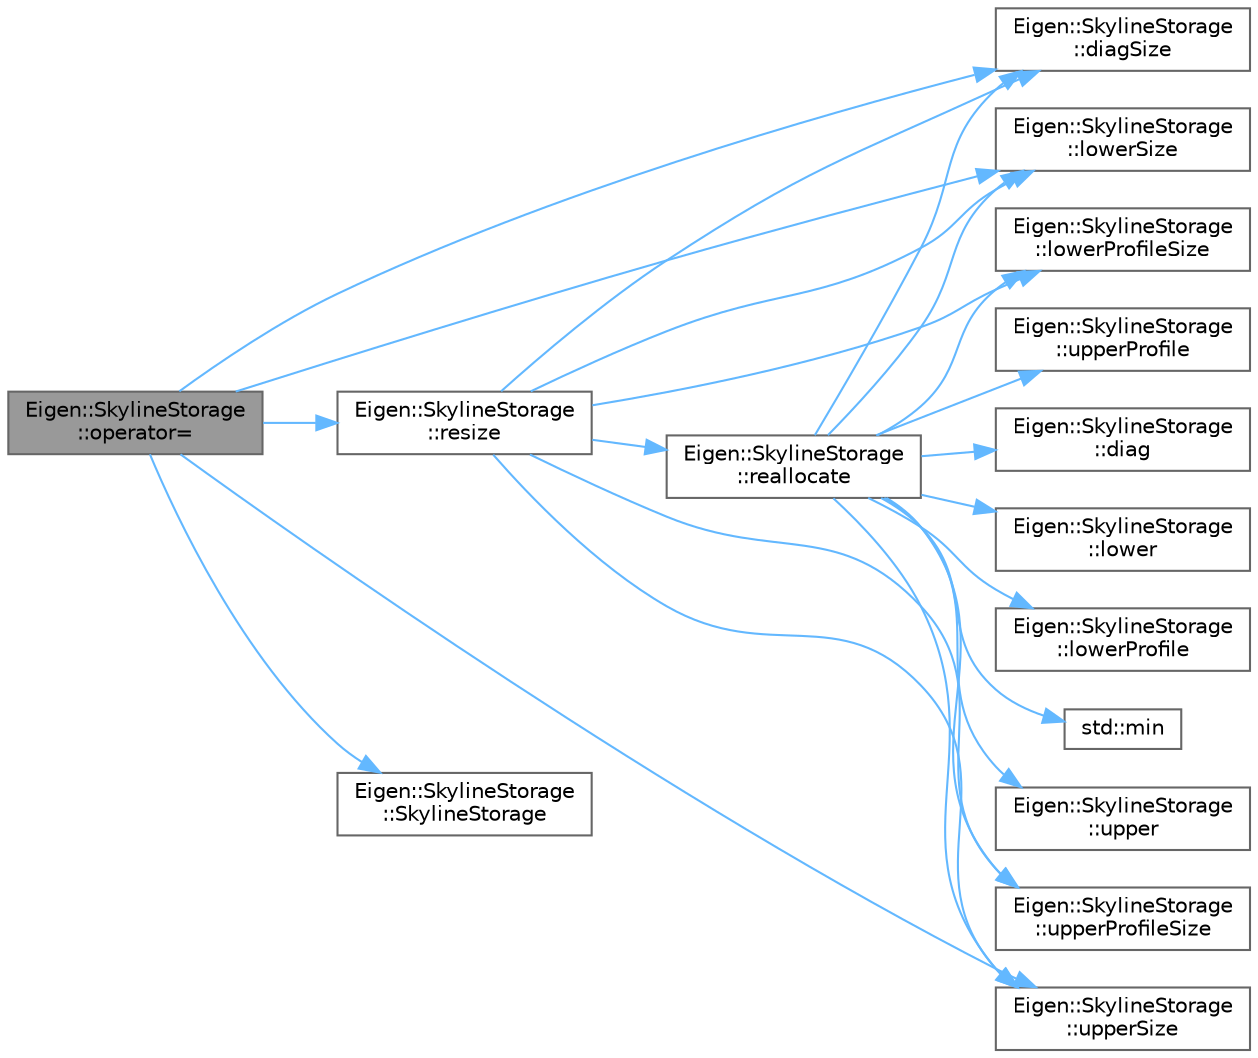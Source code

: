 digraph "Eigen::SkylineStorage::operator="
{
 // LATEX_PDF_SIZE
  bgcolor="transparent";
  edge [fontname=Helvetica,fontsize=10,labelfontname=Helvetica,labelfontsize=10];
  node [fontname=Helvetica,fontsize=10,shape=box,height=0.2,width=0.4];
  rankdir="LR";
  Node1 [id="Node000001",label="Eigen::SkylineStorage\l::operator=",height=0.2,width=0.4,color="gray40", fillcolor="grey60", style="filled", fontcolor="black",tooltip=" "];
  Node1 -> Node2 [id="edge23_Node000001_Node000002",color="steelblue1",style="solid",tooltip=" "];
  Node2 [id="Node000002",label="Eigen::SkylineStorage\l::diagSize",height=0.2,width=0.4,color="grey40", fillcolor="white", style="filled",URL="$class_eigen_1_1_skyline_storage.html#ada9ba5ea1f995baa78919b5539e9a053",tooltip=" "];
  Node1 -> Node3 [id="edge24_Node000001_Node000003",color="steelblue1",style="solid",tooltip=" "];
  Node3 [id="Node000003",label="Eigen::SkylineStorage\l::lowerSize",height=0.2,width=0.4,color="grey40", fillcolor="white", style="filled",URL="$class_eigen_1_1_skyline_storage.html#aaecc67214f7bf0d4aa91b37d58465390",tooltip=" "];
  Node1 -> Node4 [id="edge25_Node000001_Node000004",color="steelblue1",style="solid",tooltip=" "];
  Node4 [id="Node000004",label="Eigen::SkylineStorage\l::resize",height=0.2,width=0.4,color="grey40", fillcolor="white", style="filled",URL="$class_eigen_1_1_skyline_storage.html#a4735650ecee3ca2348d4225315260576",tooltip=" "];
  Node4 -> Node2 [id="edge26_Node000004_Node000002",color="steelblue1",style="solid",tooltip=" "];
  Node4 -> Node5 [id="edge27_Node000004_Node000005",color="steelblue1",style="solid",tooltip=" "];
  Node5 [id="Node000005",label="Eigen::SkylineStorage\l::lowerProfileSize",height=0.2,width=0.4,color="grey40", fillcolor="white", style="filled",URL="$class_eigen_1_1_skyline_storage.html#ad74e038e80620800e021ca8661a4e17a",tooltip=" "];
  Node4 -> Node3 [id="edge28_Node000004_Node000003",color="steelblue1",style="solid",tooltip=" "];
  Node4 -> Node6 [id="edge29_Node000004_Node000006",color="steelblue1",style="solid",tooltip=" "];
  Node6 [id="Node000006",label="Eigen::SkylineStorage\l::reallocate",height=0.2,width=0.4,color="grey40", fillcolor="white", style="filled",URL="$class_eigen_1_1_skyline_storage.html#adbd0f2125fc8ac1a85fc2740835b9bbe",tooltip=" "];
  Node6 -> Node7 [id="edge30_Node000006_Node000007",color="steelblue1",style="solid",tooltip=" "];
  Node7 [id="Node000007",label="Eigen::SkylineStorage\l::diag",height=0.2,width=0.4,color="grey40", fillcolor="white", style="filled",URL="$class_eigen_1_1_skyline_storage.html#a4bbc0f07e083d22c188b87343531c1f0",tooltip=" "];
  Node6 -> Node2 [id="edge31_Node000006_Node000002",color="steelblue1",style="solid",tooltip=" "];
  Node6 -> Node8 [id="edge32_Node000006_Node000008",color="steelblue1",style="solid",tooltip=" "];
  Node8 [id="Node000008",label="Eigen::SkylineStorage\l::lower",height=0.2,width=0.4,color="grey40", fillcolor="white", style="filled",URL="$class_eigen_1_1_skyline_storage.html#a56adad5518b55a066470ca1ebe8f04a8",tooltip=" "];
  Node6 -> Node9 [id="edge33_Node000006_Node000009",color="steelblue1",style="solid",tooltip=" "];
  Node9 [id="Node000009",label="Eigen::SkylineStorage\l::lowerProfile",height=0.2,width=0.4,color="grey40", fillcolor="white", style="filled",URL="$class_eigen_1_1_skyline_storage.html#aa52646ebf650abc9615f3e8b22035ae3",tooltip=" "];
  Node6 -> Node5 [id="edge34_Node000006_Node000005",color="steelblue1",style="solid",tooltip=" "];
  Node6 -> Node3 [id="edge35_Node000006_Node000003",color="steelblue1",style="solid",tooltip=" "];
  Node6 -> Node10 [id="edge36_Node000006_Node000010",color="steelblue1",style="solid",tooltip=" "];
  Node10 [id="Node000010",label="std::min",height=0.2,width=0.4,color="grey40", fillcolor="white", style="filled",URL="$namespacestd.html#ac7b9885417769949d76890454b6d072e",tooltip=" "];
  Node6 -> Node11 [id="edge37_Node000006_Node000011",color="steelblue1",style="solid",tooltip=" "];
  Node11 [id="Node000011",label="Eigen::SkylineStorage\l::upper",height=0.2,width=0.4,color="grey40", fillcolor="white", style="filled",URL="$class_eigen_1_1_skyline_storage.html#a3375400823679b02b5a58626236a83e5",tooltip=" "];
  Node6 -> Node12 [id="edge38_Node000006_Node000012",color="steelblue1",style="solid",tooltip=" "];
  Node12 [id="Node000012",label="Eigen::SkylineStorage\l::upperProfile",height=0.2,width=0.4,color="grey40", fillcolor="white", style="filled",URL="$class_eigen_1_1_skyline_storage.html#a639b5947e4344ad4eddeafe3580b0eb9",tooltip=" "];
  Node6 -> Node13 [id="edge39_Node000006_Node000013",color="steelblue1",style="solid",tooltip=" "];
  Node13 [id="Node000013",label="Eigen::SkylineStorage\l::upperProfileSize",height=0.2,width=0.4,color="grey40", fillcolor="white", style="filled",URL="$class_eigen_1_1_skyline_storage.html#aefe237af538d4524a94e07db8fc4c2b2",tooltip=" "];
  Node6 -> Node14 [id="edge40_Node000006_Node000014",color="steelblue1",style="solid",tooltip=" "];
  Node14 [id="Node000014",label="Eigen::SkylineStorage\l::upperSize",height=0.2,width=0.4,color="grey40", fillcolor="white", style="filled",URL="$class_eigen_1_1_skyline_storage.html#a4e04b8e3bda251623773b5ef46cd450a",tooltip=" "];
  Node4 -> Node13 [id="edge41_Node000004_Node000013",color="steelblue1",style="solid",tooltip=" "];
  Node4 -> Node14 [id="edge42_Node000004_Node000014",color="steelblue1",style="solid",tooltip=" "];
  Node1 -> Node15 [id="edge43_Node000001_Node000015",color="steelblue1",style="solid",tooltip=" "];
  Node15 [id="Node000015",label="Eigen::SkylineStorage\l::SkylineStorage",height=0.2,width=0.4,color="grey40", fillcolor="white", style="filled",URL="$class_eigen_1_1_skyline_storage.html#aeca2720a7e24ad4e7a20379936f20a12",tooltip=" "];
  Node1 -> Node14 [id="edge44_Node000001_Node000014",color="steelblue1",style="solid",tooltip=" "];
}

